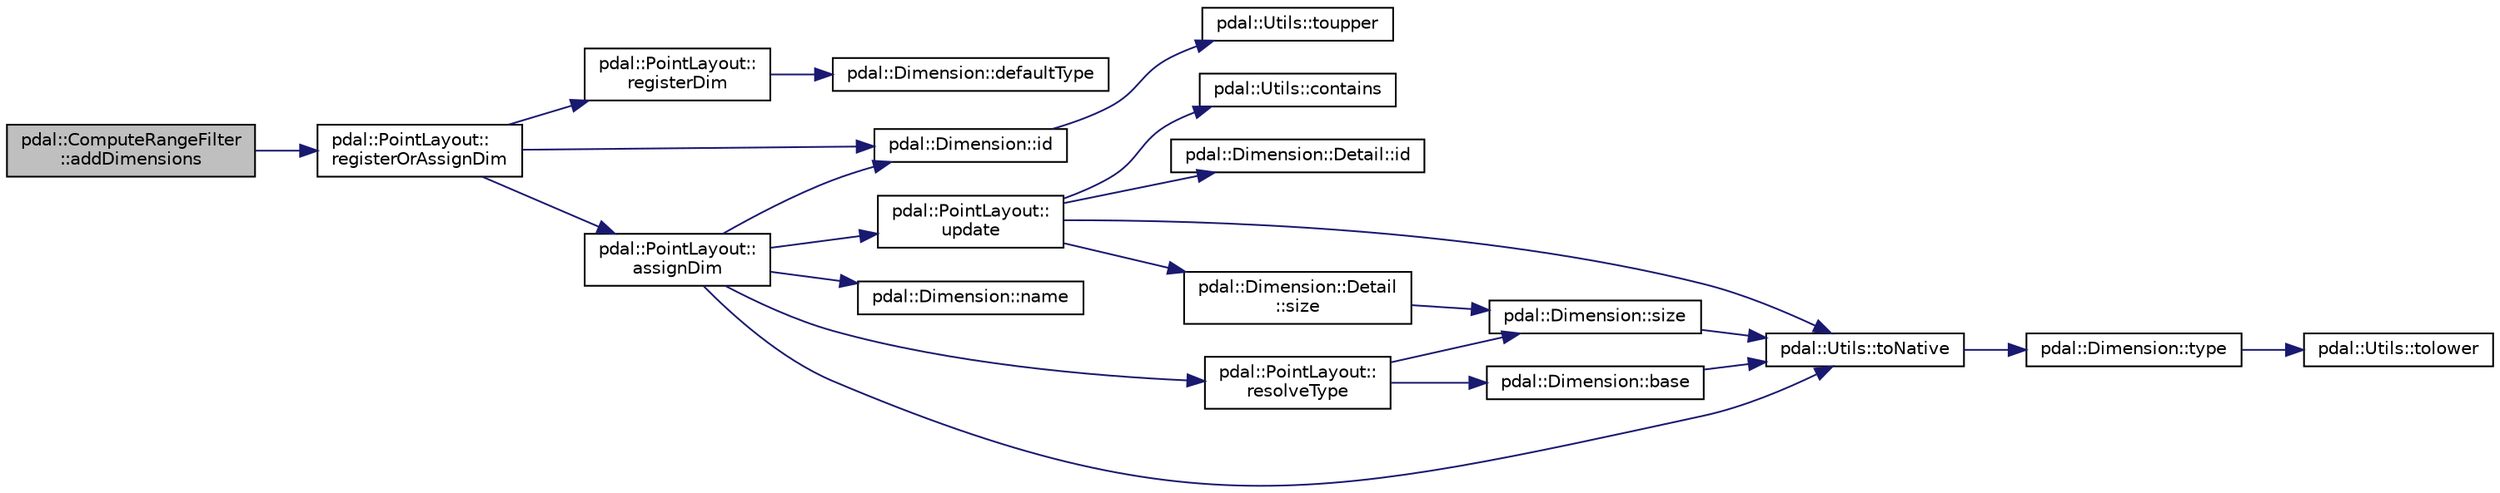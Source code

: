digraph "pdal::ComputeRangeFilter::addDimensions"
{
  edge [fontname="Helvetica",fontsize="10",labelfontname="Helvetica",labelfontsize="10"];
  node [fontname="Helvetica",fontsize="10",shape=record];
  rankdir="LR";
  Node1 [label="pdal::ComputeRangeFilter\l::addDimensions",height=0.2,width=0.4,color="black", fillcolor="grey75", style="filled", fontcolor="black"];
  Node1 -> Node2 [color="midnightblue",fontsize="10",style="solid",fontname="Helvetica"];
  Node2 [label="pdal::PointLayout::\lregisterOrAssignDim",height=0.2,width=0.4,color="black", fillcolor="white", style="filled",URL="$classpdal_1_1PointLayout.html#a5eb18bf1cedb4bd97f5db6a094b10360"];
  Node2 -> Node3 [color="midnightblue",fontsize="10",style="solid",fontname="Helvetica"];
  Node3 [label="pdal::Dimension::id",height=0.2,width=0.4,color="black", fillcolor="white", style="filled",URL="$namespacepdal_1_1Dimension.html#a10b4c693e3bdbdf1a0eec8f4b008a291"];
  Node3 -> Node4 [color="midnightblue",fontsize="10",style="solid",fontname="Helvetica"];
  Node4 [label="pdal::Utils::toupper",height=0.2,width=0.4,color="black", fillcolor="white", style="filled",URL="$namespacepdal_1_1Utils.html#a28e3e2faff94b20f9908e77bc54ed983"];
  Node2 -> Node5 [color="midnightblue",fontsize="10",style="solid",fontname="Helvetica"];
  Node5 [label="pdal::PointLayout::\lregisterDim",height=0.2,width=0.4,color="black", fillcolor="white", style="filled",URL="$classpdal_1_1PointLayout.html#ac18a9b8b3dd23c601df823e84d90f61e"];
  Node5 -> Node6 [color="midnightblue",fontsize="10",style="solid",fontname="Helvetica"];
  Node6 [label="pdal::Dimension::defaultType",height=0.2,width=0.4,color="black", fillcolor="white", style="filled",URL="$namespacepdal_1_1Dimension.html#a9562a0d1c8e24bf903f1ccdd37b62d2f"];
  Node2 -> Node7 [color="midnightblue",fontsize="10",style="solid",fontname="Helvetica"];
  Node7 [label="pdal::PointLayout::\lassignDim",height=0.2,width=0.4,color="black", fillcolor="white", style="filled",URL="$classpdal_1_1PointLayout.html#a62c64539215e8136b502e025627657ca"];
  Node7 -> Node8 [color="midnightblue",fontsize="10",style="solid",fontname="Helvetica"];
  Node8 [label="pdal::Utils::toNative",height=0.2,width=0.4,color="black", fillcolor="white", style="filled",URL="$namespacepdal_1_1Utils.html#a59253304d0f929e3a3ea00f09636002f"];
  Node8 -> Node9 [color="midnightblue",fontsize="10",style="solid",fontname="Helvetica"];
  Node9 [label="pdal::Dimension::type",height=0.2,width=0.4,color="black", fillcolor="white", style="filled",URL="$namespacepdal_1_1Dimension.html#a880d689fed54aa3ded6f88c9e058c5d2"];
  Node9 -> Node10 [color="midnightblue",fontsize="10",style="solid",fontname="Helvetica"];
  Node10 [label="pdal::Utils::tolower",height=0.2,width=0.4,color="black", fillcolor="white", style="filled",URL="$namespacepdal_1_1Utils.html#a5268937cf695835e55392f752dc02cb2"];
  Node7 -> Node11 [color="midnightblue",fontsize="10",style="solid",fontname="Helvetica"];
  Node11 [label="pdal::PointLayout::\lresolveType",height=0.2,width=0.4,color="black", fillcolor="white", style="filled",URL="$classpdal_1_1PointLayout.html#aa1b5a748ef7b9467b4977606a7f61aa5"];
  Node11 -> Node12 [color="midnightblue",fontsize="10",style="solid",fontname="Helvetica"];
  Node12 [label="pdal::Dimension::base",height=0.2,width=0.4,color="black", fillcolor="white", style="filled",URL="$namespacepdal_1_1Dimension.html#ab9491687b8700d1db27e0aba1fcd7143"];
  Node12 -> Node8 [color="midnightblue",fontsize="10",style="solid",fontname="Helvetica"];
  Node11 -> Node13 [color="midnightblue",fontsize="10",style="solid",fontname="Helvetica"];
  Node13 [label="pdal::Dimension::size",height=0.2,width=0.4,color="black", fillcolor="white", style="filled",URL="$namespacepdal_1_1Dimension.html#acf81dae9d5946f3a941f9df154b2329b"];
  Node13 -> Node8 [color="midnightblue",fontsize="10",style="solid",fontname="Helvetica"];
  Node7 -> Node14 [color="midnightblue",fontsize="10",style="solid",fontname="Helvetica"];
  Node14 [label="pdal::PointLayout::\lupdate",height=0.2,width=0.4,color="black", fillcolor="white", style="filled",URL="$classpdal_1_1PointLayout.html#a63db6cc5de2aea2b949ee0c34e1d5501"];
  Node14 -> Node15 [color="midnightblue",fontsize="10",style="solid",fontname="Helvetica"];
  Node15 [label="pdal::Utils::contains",height=0.2,width=0.4,color="black", fillcolor="white", style="filled",URL="$namespacepdal_1_1Utils.html#a3e140e4c0c21d020c56c0b8d58b8cb5b"];
  Node14 -> Node16 [color="midnightblue",fontsize="10",style="solid",fontname="Helvetica"];
  Node16 [label="pdal::Dimension::Detail::id",height=0.2,width=0.4,color="black", fillcolor="white", style="filled",URL="$classpdal_1_1Dimension_1_1Detail.html#a549ea013da1958d0b9120987cb33e291"];
  Node14 -> Node8 [color="midnightblue",fontsize="10",style="solid",fontname="Helvetica"];
  Node14 -> Node17 [color="midnightblue",fontsize="10",style="solid",fontname="Helvetica"];
  Node17 [label="pdal::Dimension::Detail\l::size",height=0.2,width=0.4,color="black", fillcolor="white", style="filled",URL="$classpdal_1_1Dimension_1_1Detail.html#a320806a1cc878b5fdb10e178f27a4c61"];
  Node17 -> Node13 [color="midnightblue",fontsize="10",style="solid",fontname="Helvetica"];
  Node7 -> Node18 [color="midnightblue",fontsize="10",style="solid",fontname="Helvetica"];
  Node18 [label="pdal::Dimension::name",height=0.2,width=0.4,color="black", fillcolor="white", style="filled",URL="$namespacepdal_1_1Dimension.html#af3176b0b7e6b4be000317846cf7c2718"];
  Node7 -> Node3 [color="midnightblue",fontsize="10",style="solid",fontname="Helvetica"];
}
